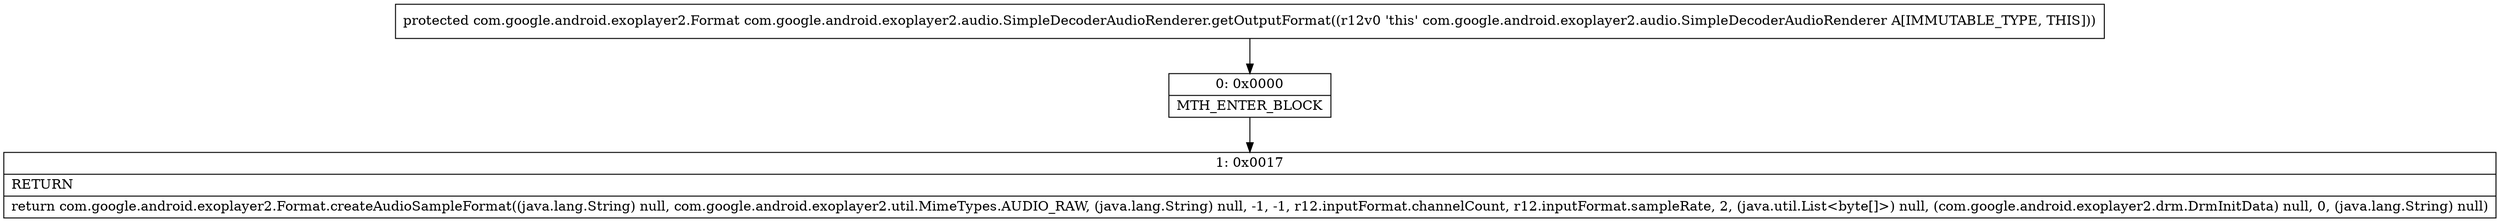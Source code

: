 digraph "CFG forcom.google.android.exoplayer2.audio.SimpleDecoderAudioRenderer.getOutputFormat()Lcom\/google\/android\/exoplayer2\/Format;" {
Node_0 [shape=record,label="{0\:\ 0x0000|MTH_ENTER_BLOCK\l}"];
Node_1 [shape=record,label="{1\:\ 0x0017|RETURN\l|return com.google.android.exoplayer2.Format.createAudioSampleFormat((java.lang.String) null, com.google.android.exoplayer2.util.MimeTypes.AUDIO_RAW, (java.lang.String) null, \-1, \-1, r12.inputFormat.channelCount, r12.inputFormat.sampleRate, 2, (java.util.List\<byte[]\>) null, (com.google.android.exoplayer2.drm.DrmInitData) null, 0, (java.lang.String) null)\l}"];
MethodNode[shape=record,label="{protected com.google.android.exoplayer2.Format com.google.android.exoplayer2.audio.SimpleDecoderAudioRenderer.getOutputFormat((r12v0 'this' com.google.android.exoplayer2.audio.SimpleDecoderAudioRenderer A[IMMUTABLE_TYPE, THIS])) }"];
MethodNode -> Node_0;
Node_0 -> Node_1;
}

